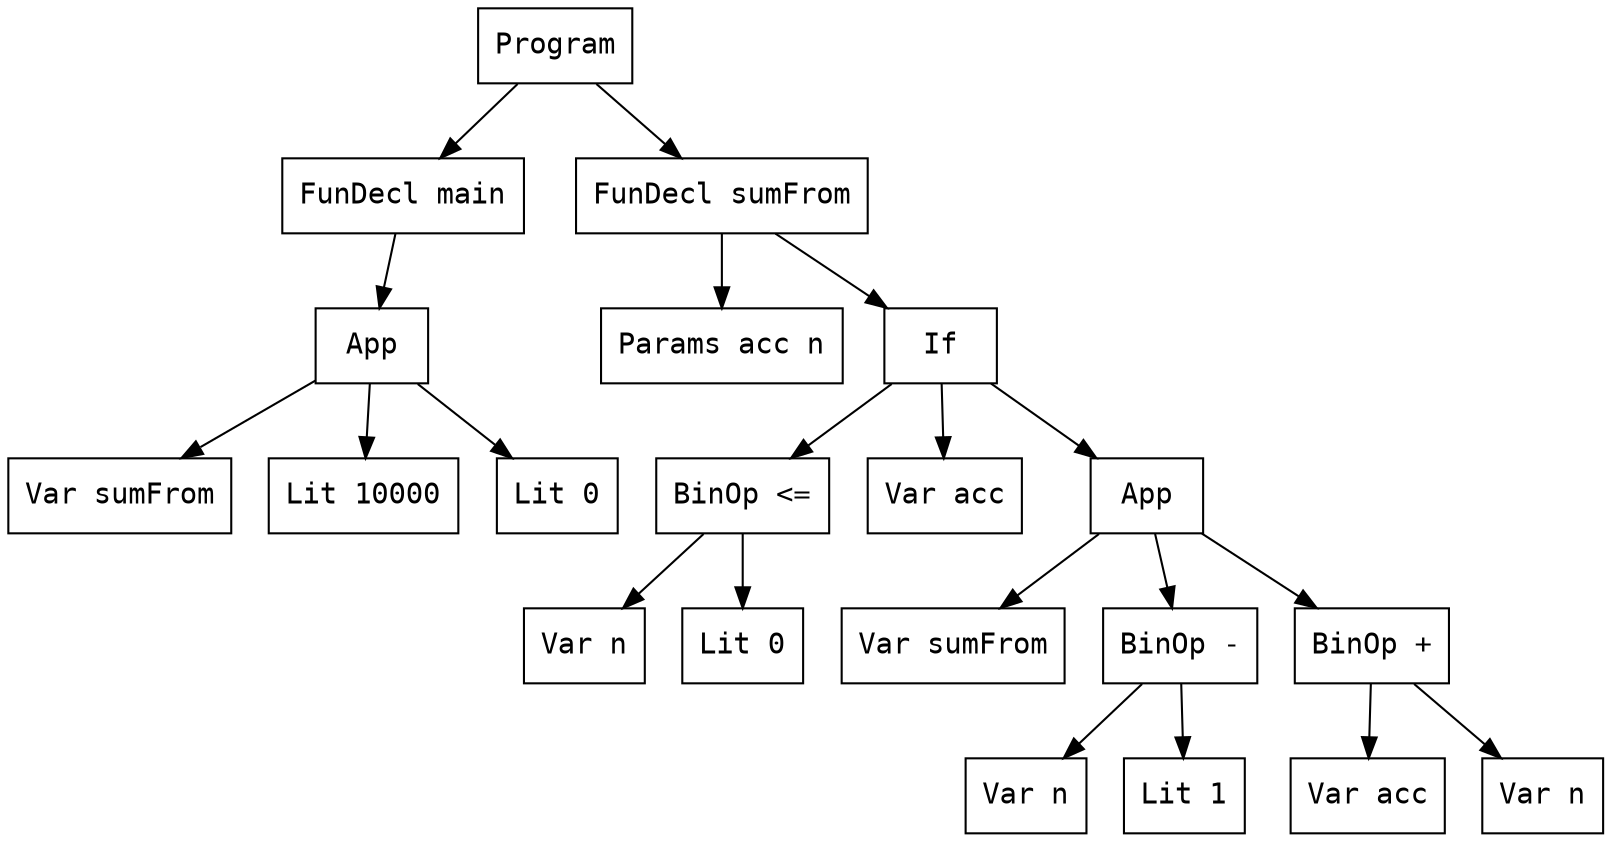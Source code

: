 digraph AST {
  rankdir=TB;
  node [shape=box,fontname="monospace"];
  0 [shape=box,label="Program"];
  1 [shape=box,label="FunDecl main"];
  2 [shape=box,label="App"];
  3 [shape=box,label="Var sumFrom"];
  2 -> 3;
  4 [shape=box,label="Lit 10000"];
  2 -> 4;
  5 [shape=box,label="Lit 0"];
  2 -> 5;
  1 -> 2;
  0 -> 1;
  6 [shape=box,label="FunDecl sumFrom"];
  7 [shape=box,label="Params acc n"];
  6 -> 7;
  8 [shape=box,label="If"];
  9 [shape=box,label="BinOp <="];
  10 [shape=box,label="Var n"];
  9 -> 10;
  11 [shape=box,label="Lit 0"];
  9 -> 11;
  8 -> 9;
  12 [shape=box,label="Var acc"];
  8 -> 12;
  13 [shape=box,label="App"];
  14 [shape=box,label="Var sumFrom"];
  13 -> 14;
  15 [shape=box,label="BinOp -"];
  16 [shape=box,label="Var n"];
  15 -> 16;
  17 [shape=box,label="Lit 1"];
  15 -> 17;
  13 -> 15;
  18 [shape=box,label="BinOp +"];
  19 [shape=box,label="Var acc"];
  18 -> 19;
  20 [shape=box,label="Var n"];
  18 -> 20;
  13 -> 18;
  8 -> 13;
  6 -> 8;
  0 -> 6;
}
